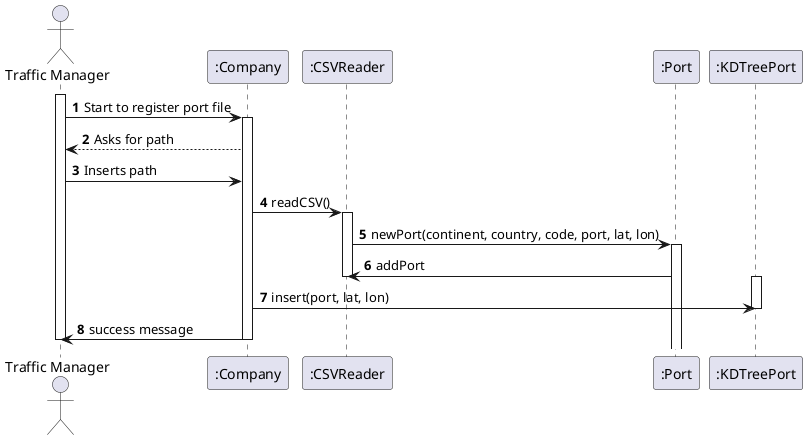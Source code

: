 @startuml
autonumber

actor "Traffic Manager" as traf


participant ":Company" as com
participant ":CSVReader" as csv
participant ":Port" as port
participant ":KDTreePort" as pt

activate traf


traf -> com : Start to register port file
activate com
com --> traf : Asks for path
traf -> com : Inserts path

com -> csv : readCSV()

activate csv

csv -> port : newPort(continent, country, code, port, lat, lon)
activate port


port -> csv : addPort

deactivate csv

activate pt

com -> pt: insert(port, lat, lon)

deactivate pt

com -> traf : success message
deactivate com
deactivate traf

@enduml